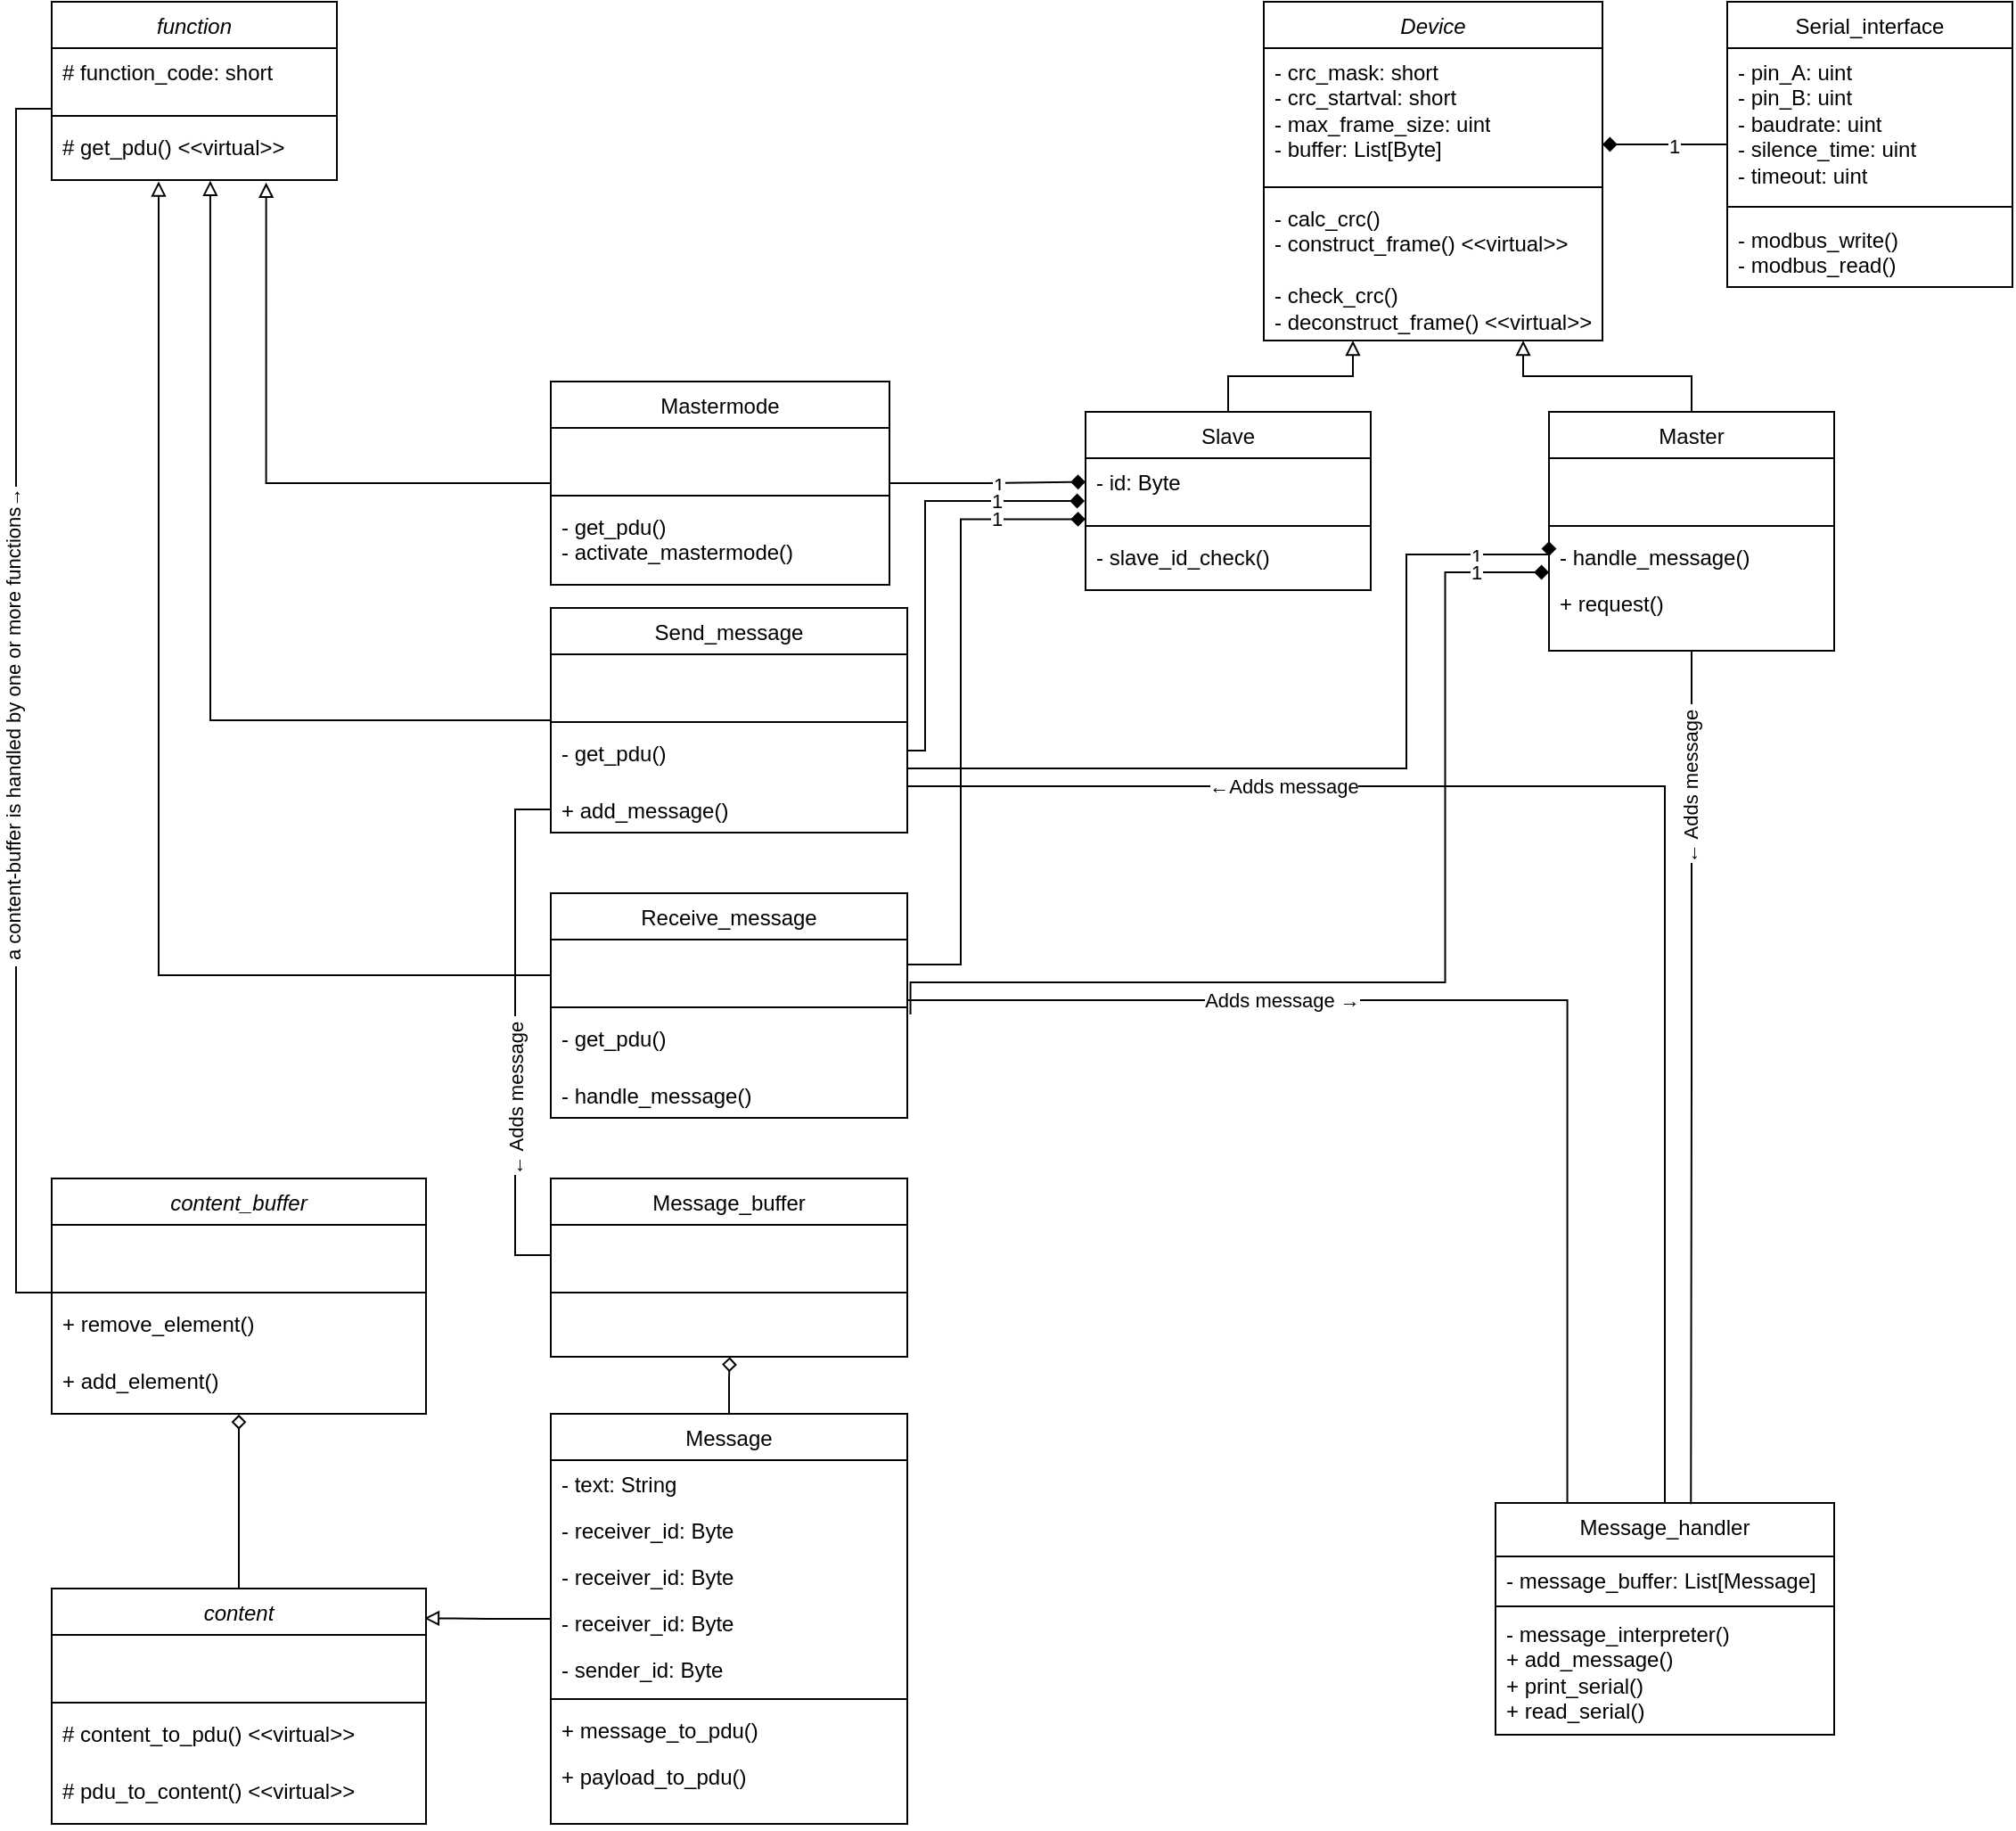 <mxfile version="24.5.3" type="github">
  <diagram id="C5RBs43oDa-KdzZeNtuy" name="Page-1">
    <mxGraphModel dx="1235" dy="670" grid="1" gridSize="10" guides="1" tooltips="1" connect="1" arrows="1" fold="1" page="1" pageScale="1" pageWidth="3300" pageHeight="4681" math="0" shadow="0">
      <root>
        <mxCell id="WIyWlLk6GJQsqaUBKTNV-0" />
        <mxCell id="WIyWlLk6GJQsqaUBKTNV-1" parent="WIyWlLk6GJQsqaUBKTNV-0" />
        <mxCell id="0T1XnAhTBll2UU8GzCWv-0" value="&lt;span style=&quot;font-weight: normal;&quot;&gt;&lt;i&gt;Device&lt;/i&gt;&lt;/span&gt;" style="swimlane;fontStyle=1;align=center;verticalAlign=top;childLayout=stackLayout;horizontal=1;startSize=26;horizontalStack=0;resizeParent=1;resizeParentMax=0;resizeLast=0;collapsible=1;marginBottom=0;whiteSpace=wrap;html=1;" parent="WIyWlLk6GJQsqaUBKTNV-1" vertex="1">
          <mxGeometry x="810" y="100" width="190" height="190" as="geometry" />
        </mxCell>
        <mxCell id="0T1XnAhTBll2UU8GzCWv-1" value="- crc_mask: short&lt;div&gt;- crc_startval: short&lt;/div&gt;&lt;div&gt;- max_frame_size: uint&lt;/div&gt;&lt;div&gt;- buffer: List[Byte]&lt;/div&gt;" style="text;strokeColor=none;fillColor=none;align=left;verticalAlign=top;spacingLeft=4;spacingRight=4;overflow=hidden;rotatable=0;points=[[0,0.5],[1,0.5]];portConstraint=eastwest;whiteSpace=wrap;html=1;" parent="0T1XnAhTBll2UU8GzCWv-0" vertex="1">
          <mxGeometry y="26" width="190" height="74" as="geometry" />
        </mxCell>
        <mxCell id="0T1XnAhTBll2UU8GzCWv-2" value="" style="line;strokeWidth=1;fillColor=none;align=left;verticalAlign=middle;spacingTop=-1;spacingLeft=3;spacingRight=3;rotatable=0;labelPosition=right;points=[];portConstraint=eastwest;strokeColor=inherit;" parent="0T1XnAhTBll2UU8GzCWv-0" vertex="1">
          <mxGeometry y="100" width="190" height="8" as="geometry" />
        </mxCell>
        <mxCell id="0T1XnAhTBll2UU8GzCWv-3" value="- calc_crc()&lt;div&gt;- construct_frame() &amp;lt;&amp;lt;virtual&amp;gt;&amp;gt;&lt;br&gt;&lt;/div&gt;&lt;div&gt;&lt;br&gt;&lt;/div&gt;&lt;div&gt;&lt;div&gt;- check_crc()&lt;/div&gt;&lt;div&gt;&lt;div&gt;- deconstruct_frame() &amp;lt;&amp;lt;virtual&amp;gt;&amp;gt;&lt;/div&gt;&lt;/div&gt;&lt;/div&gt;" style="text;strokeColor=none;fillColor=none;align=left;verticalAlign=top;spacingLeft=4;spacingRight=4;overflow=hidden;rotatable=0;points=[[0,0.5],[1,0.5]];portConstraint=eastwest;whiteSpace=wrap;html=1;" parent="0T1XnAhTBll2UU8GzCWv-0" vertex="1">
          <mxGeometry y="108" width="190" height="82" as="geometry" />
        </mxCell>
        <mxCell id="0T1XnAhTBll2UU8GzCWv-8" style="edgeStyle=orthogonalEdgeStyle;rounded=0;orthogonalLoop=1;jettySize=auto;html=1;endArrow=block;endFill=0;exitX=0.5;exitY=0;exitDx=0;exitDy=0;startArrow=none;startFill=0;" parent="WIyWlLk6GJQsqaUBKTNV-1" source="0T1XnAhTBll2UU8GzCWv-10" target="0T1XnAhTBll2UU8GzCWv-3" edge="1">
          <mxGeometry relative="1" as="geometry">
            <mxPoint x="740" y="440" as="sourcePoint" />
            <mxPoint x="890" y="380" as="targetPoint" />
            <Array as="points">
              <mxPoint x="790" y="310" />
              <mxPoint x="860" y="310" />
            </Array>
          </mxGeometry>
        </mxCell>
        <mxCell id="0T1XnAhTBll2UU8GzCWv-10" value="&lt;span style=&quot;font-weight: normal;&quot;&gt;Slave&lt;/span&gt;" style="swimlane;fontStyle=1;align=center;verticalAlign=top;childLayout=stackLayout;horizontal=1;startSize=26;horizontalStack=0;resizeParent=1;resizeParentMax=0;resizeLast=0;collapsible=1;marginBottom=0;whiteSpace=wrap;html=1;" parent="WIyWlLk6GJQsqaUBKTNV-1" vertex="1">
          <mxGeometry x="710" y="330" width="160" height="100" as="geometry" />
        </mxCell>
        <mxCell id="0T1XnAhTBll2UU8GzCWv-11" value="- id: Byte" style="text;strokeColor=none;fillColor=none;align=left;verticalAlign=top;spacingLeft=4;spacingRight=4;overflow=hidden;rotatable=0;points=[[0,0.5],[1,0.5]];portConstraint=eastwest;whiteSpace=wrap;html=1;" parent="0T1XnAhTBll2UU8GzCWv-10" vertex="1">
          <mxGeometry y="26" width="160" height="34" as="geometry" />
        </mxCell>
        <mxCell id="0T1XnAhTBll2UU8GzCWv-12" value="" style="line;strokeWidth=1;fillColor=none;align=left;verticalAlign=middle;spacingTop=-1;spacingLeft=3;spacingRight=3;rotatable=0;labelPosition=right;points=[];portConstraint=eastwest;strokeColor=inherit;" parent="0T1XnAhTBll2UU8GzCWv-10" vertex="1">
          <mxGeometry y="60" width="160" height="8" as="geometry" />
        </mxCell>
        <mxCell id="0T1XnAhTBll2UU8GzCWv-13" value="- slave_id_check()&lt;div&gt;&lt;br&gt;&lt;/div&gt;&lt;div&gt;&lt;br&gt;&lt;/div&gt;" style="text;strokeColor=none;fillColor=none;align=left;verticalAlign=top;spacingLeft=4;spacingRight=4;overflow=hidden;rotatable=0;points=[[0,0.5],[1,0.5]];portConstraint=eastwest;whiteSpace=wrap;html=1;" parent="0T1XnAhTBll2UU8GzCWv-10" vertex="1">
          <mxGeometry y="68" width="160" height="32" as="geometry" />
        </mxCell>
        <mxCell id="0T1XnAhTBll2UU8GzCWv-18" style="edgeStyle=orthogonalEdgeStyle;rounded=0;orthogonalLoop=1;jettySize=auto;html=1;endArrow=block;endFill=0;startArrow=none;startFill=0;entryX=0.766;entryY=1;entryDx=0;entryDy=0;entryPerimeter=0;" parent="WIyWlLk6GJQsqaUBKTNV-1" source="0T1XnAhTBll2UU8GzCWv-14" target="0T1XnAhTBll2UU8GzCWv-3" edge="1">
          <mxGeometry relative="1" as="geometry">
            <mxPoint x="956" y="300" as="targetPoint" />
            <Array as="points">
              <mxPoint x="1050" y="310" />
              <mxPoint x="955" y="310" />
            </Array>
          </mxGeometry>
        </mxCell>
        <mxCell id="0T1XnAhTBll2UU8GzCWv-14" value="&lt;span style=&quot;font-weight: normal;&quot;&gt;Master&lt;/span&gt;" style="swimlane;fontStyle=1;align=center;verticalAlign=top;childLayout=stackLayout;horizontal=1;startSize=26;horizontalStack=0;resizeParent=1;resizeParentMax=0;resizeLast=0;collapsible=1;marginBottom=0;whiteSpace=wrap;html=1;" parent="WIyWlLk6GJQsqaUBKTNV-1" vertex="1">
          <mxGeometry x="970" y="330" width="160" height="134" as="geometry" />
        </mxCell>
        <mxCell id="N3_kc9GpTuYt8x-B3Z9n-38" value="&amp;nbsp;" style="text;strokeColor=none;fillColor=none;align=left;verticalAlign=top;spacingLeft=4;spacingRight=4;overflow=hidden;rotatable=0;points=[[0,0.5],[1,0.5]];portConstraint=eastwest;whiteSpace=wrap;html=1;" parent="0T1XnAhTBll2UU8GzCWv-14" vertex="1">
          <mxGeometry y="26" width="160" height="34" as="geometry" />
        </mxCell>
        <mxCell id="0T1XnAhTBll2UU8GzCWv-16" value="" style="line;strokeWidth=1;fillColor=none;align=left;verticalAlign=middle;spacingTop=-1;spacingLeft=3;spacingRight=3;rotatable=0;labelPosition=right;points=[];portConstraint=eastwest;strokeColor=inherit;" parent="0T1XnAhTBll2UU8GzCWv-14" vertex="1">
          <mxGeometry y="60" width="160" height="8" as="geometry" />
        </mxCell>
        <mxCell id="0T1XnAhTBll2UU8GzCWv-84" value="- handle_message()" style="text;strokeColor=none;fillColor=none;align=left;verticalAlign=top;spacingLeft=4;spacingRight=4;overflow=hidden;rotatable=0;points=[[0,0.5],[1,0.5]];portConstraint=eastwest;whiteSpace=wrap;html=1;" parent="0T1XnAhTBll2UU8GzCWv-14" vertex="1">
          <mxGeometry y="68" width="160" height="26" as="geometry" />
        </mxCell>
        <mxCell id="0T1XnAhTBll2UU8GzCWv-17" value="+ request()" style="text;strokeColor=none;fillColor=none;align=left;verticalAlign=top;spacingLeft=4;spacingRight=4;overflow=hidden;rotatable=0;points=[[0,0.5],[1,0.5]];portConstraint=eastwest;whiteSpace=wrap;html=1;" parent="0T1XnAhTBll2UU8GzCWv-14" vertex="1">
          <mxGeometry y="94" width="160" height="40" as="geometry" />
        </mxCell>
        <mxCell id="0T1XnAhTBll2UU8GzCWv-23" value="" style="edgeStyle=orthogonalEdgeStyle;rounded=0;orthogonalLoop=1;jettySize=auto;html=1;endArrow=diamond;endFill=1;" parent="WIyWlLk6GJQsqaUBKTNV-1" source="0T1XnAhTBll2UU8GzCWv-19" edge="1">
          <mxGeometry relative="1" as="geometry">
            <mxPoint x="1000" y="180" as="targetPoint" />
            <Array as="points">
              <mxPoint x="1000" y="180" />
            </Array>
          </mxGeometry>
        </mxCell>
        <mxCell id="0T1XnAhTBll2UU8GzCWv-36" value="1" style="edgeLabel;html=1;align=center;verticalAlign=middle;resizable=0;points=[];" parent="0T1XnAhTBll2UU8GzCWv-23" vertex="1" connectable="0">
          <mxGeometry x="-0.126" y="1" relative="1" as="geometry">
            <mxPoint as="offset" />
          </mxGeometry>
        </mxCell>
        <mxCell id="0T1XnAhTBll2UU8GzCWv-19" value="&lt;span style=&quot;font-weight: 400;&quot;&gt;Serial_interface&lt;/span&gt;" style="swimlane;fontStyle=1;align=center;verticalAlign=top;childLayout=stackLayout;horizontal=1;startSize=26;horizontalStack=0;resizeParent=1;resizeParentMax=0;resizeLast=0;collapsible=1;marginBottom=0;whiteSpace=wrap;html=1;" parent="WIyWlLk6GJQsqaUBKTNV-1" vertex="1">
          <mxGeometry x="1070" y="100" width="160" height="160" as="geometry" />
        </mxCell>
        <mxCell id="0T1XnAhTBll2UU8GzCWv-20" value="&lt;div&gt;- pin_A: uint&lt;/div&gt;&lt;div&gt;- pin_B: uint&lt;/div&gt;&lt;div&gt;- baudrate: uint&lt;/div&gt;&lt;div&gt;- silence_time: uint&lt;/div&gt;&lt;div&gt;- timeout: uint&lt;/div&gt;" style="text;strokeColor=none;fillColor=none;align=left;verticalAlign=top;spacingLeft=4;spacingRight=4;overflow=hidden;rotatable=0;points=[[0,0.5],[1,0.5]];portConstraint=eastwest;whiteSpace=wrap;html=1;" parent="0T1XnAhTBll2UU8GzCWv-19" vertex="1">
          <mxGeometry y="26" width="160" height="84" as="geometry" />
        </mxCell>
        <mxCell id="0T1XnAhTBll2UU8GzCWv-21" value="" style="line;strokeWidth=1;fillColor=none;align=left;verticalAlign=middle;spacingTop=-1;spacingLeft=3;spacingRight=3;rotatable=0;labelPosition=right;points=[];portConstraint=eastwest;strokeColor=inherit;" parent="0T1XnAhTBll2UU8GzCWv-19" vertex="1">
          <mxGeometry y="110" width="160" height="10" as="geometry" />
        </mxCell>
        <mxCell id="0T1XnAhTBll2UU8GzCWv-22" value="- modbus_write()&lt;div&gt;- modbus_read()&lt;br&gt;&lt;/div&gt;" style="text;strokeColor=none;fillColor=none;align=left;verticalAlign=top;spacingLeft=4;spacingRight=4;overflow=hidden;rotatable=0;points=[[0,0.5],[1,0.5]];portConstraint=eastwest;whiteSpace=wrap;html=1;" parent="0T1XnAhTBll2UU8GzCWv-19" vertex="1">
          <mxGeometry y="120" width="160" height="40" as="geometry" />
        </mxCell>
        <mxCell id="0T1XnAhTBll2UU8GzCWv-24" value="&lt;i style=&quot;font-weight: normal;&quot;&gt;function&lt;/i&gt;" style="swimlane;fontStyle=1;align=center;verticalAlign=top;childLayout=stackLayout;horizontal=1;startSize=26;horizontalStack=0;resizeParent=1;resizeParentMax=0;resizeLast=0;collapsible=1;marginBottom=0;whiteSpace=wrap;html=1;" parent="WIyWlLk6GJQsqaUBKTNV-1" vertex="1">
          <mxGeometry x="130" y="100" width="160" height="100" as="geometry" />
        </mxCell>
        <mxCell id="0T1XnAhTBll2UU8GzCWv-25" value="# function_code: short&amp;nbsp;" style="text;strokeColor=none;fillColor=none;align=left;verticalAlign=top;spacingLeft=4;spacingRight=4;overflow=hidden;rotatable=0;points=[[0,0.5],[1,0.5]];portConstraint=eastwest;whiteSpace=wrap;html=1;" parent="0T1XnAhTBll2UU8GzCWv-24" vertex="1">
          <mxGeometry y="26" width="160" height="34" as="geometry" />
        </mxCell>
        <mxCell id="0T1XnAhTBll2UU8GzCWv-26" value="" style="line;strokeWidth=1;fillColor=none;align=left;verticalAlign=middle;spacingTop=-1;spacingLeft=3;spacingRight=3;rotatable=0;labelPosition=right;points=[];portConstraint=eastwest;strokeColor=inherit;" parent="0T1XnAhTBll2UU8GzCWv-24" vertex="1">
          <mxGeometry y="60" width="160" height="8" as="geometry" />
        </mxCell>
        <mxCell id="0T1XnAhTBll2UU8GzCWv-27" value="# get_pdu() &amp;lt;&amp;lt;virtual&amp;gt;&amp;gt;" style="text;strokeColor=none;fillColor=none;align=left;verticalAlign=top;spacingLeft=4;spacingRight=4;overflow=hidden;rotatable=0;points=[[0,0.5],[1,0.5]];portConstraint=eastwest;whiteSpace=wrap;html=1;" parent="0T1XnAhTBll2UU8GzCWv-24" vertex="1">
          <mxGeometry y="68" width="160" height="32" as="geometry" />
        </mxCell>
        <mxCell id="0T1XnAhTBll2UU8GzCWv-97" style="edgeStyle=orthogonalEdgeStyle;rounded=0;orthogonalLoop=1;jettySize=auto;html=1;entryX=1;entryY=0.5;entryDx=0;entryDy=0;endArrow=none;endFill=0;" parent="WIyWlLk6GJQsqaUBKTNV-1" source="0T1XnAhTBll2UU8GzCWv-41" target="0T1XnAhTBll2UU8GzCWv-58" edge="1">
          <mxGeometry relative="1" as="geometry">
            <Array as="points">
              <mxPoint x="1035" y="540" />
              <mxPoint x="610" y="540" />
            </Array>
          </mxGeometry>
        </mxCell>
        <mxCell id="0T1XnAhTBll2UU8GzCWv-98" value="←Adds message" style="edgeLabel;html=1;align=center;verticalAlign=middle;resizable=0;points=[];" parent="0T1XnAhTBll2UU8GzCWv-97" vertex="1" connectable="0">
          <mxGeometry x="0.147" y="2" relative="1" as="geometry">
            <mxPoint x="-133" y="-2" as="offset" />
          </mxGeometry>
        </mxCell>
        <mxCell id="0T1XnAhTBll2UU8GzCWv-41" value="&lt;span style=&quot;font-weight: normal;&quot;&gt;Message_handler&lt;/span&gt;" style="swimlane;fontStyle=1;align=center;verticalAlign=top;childLayout=stackLayout;horizontal=1;startSize=30;horizontalStack=0;resizeParent=1;resizeParentMax=0;resizeLast=0;collapsible=1;marginBottom=0;whiteSpace=wrap;html=1;" parent="WIyWlLk6GJQsqaUBKTNV-1" vertex="1">
          <mxGeometry x="940" y="942" width="190" height="130" as="geometry" />
        </mxCell>
        <mxCell id="0T1XnAhTBll2UU8GzCWv-44" value="- message_buffer: List[Message]" style="text;strokeColor=none;fillColor=none;align=left;verticalAlign=top;spacingLeft=4;spacingRight=4;overflow=hidden;rotatable=0;points=[[0,0.5],[1,0.5]];portConstraint=eastwest;whiteSpace=wrap;html=1;" parent="0T1XnAhTBll2UU8GzCWv-41" vertex="1">
          <mxGeometry y="30" width="190" height="26" as="geometry" />
        </mxCell>
        <mxCell id="0T1XnAhTBll2UU8GzCWv-42" value="" style="line;strokeWidth=1;fillColor=none;align=left;verticalAlign=middle;spacingTop=-1;spacingLeft=3;spacingRight=3;rotatable=0;labelPosition=right;points=[];portConstraint=eastwest;strokeColor=inherit;" parent="0T1XnAhTBll2UU8GzCWv-41" vertex="1">
          <mxGeometry y="56" width="190" height="4" as="geometry" />
        </mxCell>
        <mxCell id="0T1XnAhTBll2UU8GzCWv-43" value="&lt;div&gt;- message_interpreter()&lt;/div&gt;&lt;div&gt;+ add_message()&lt;/div&gt;+ print_serial()&lt;div&gt;+ read_serial()&lt;br&gt;&lt;div&gt;&lt;br&gt;&lt;/div&gt;&lt;/div&gt;" style="text;strokeColor=none;fillColor=none;align=left;verticalAlign=top;spacingLeft=4;spacingRight=4;overflow=hidden;rotatable=0;points=[[0,0.5],[1,0.5]];portConstraint=eastwest;whiteSpace=wrap;html=1;" parent="0T1XnAhTBll2UU8GzCWv-41" vertex="1">
          <mxGeometry y="60" width="190" height="70" as="geometry" />
        </mxCell>
        <mxCell id="0T1XnAhTBll2UU8GzCWv-76" style="edgeStyle=orthogonalEdgeStyle;rounded=0;orthogonalLoop=1;jettySize=auto;html=1;entryX=0.556;entryY=1.01;entryDx=0;entryDy=0;entryPerimeter=0;endArrow=block;endFill=0;" parent="WIyWlLk6GJQsqaUBKTNV-1" source="0T1XnAhTBll2UU8GzCWv-55" target="0T1XnAhTBll2UU8GzCWv-27" edge="1">
          <mxGeometry relative="1" as="geometry">
            <mxPoint x="220" y="320" as="targetPoint" />
            <Array as="points">
              <mxPoint x="219" y="503" />
            </Array>
          </mxGeometry>
        </mxCell>
        <mxCell id="0T1XnAhTBll2UU8GzCWv-55" value="&lt;span style=&quot;font-weight: normal;&quot;&gt;Send_message&lt;/span&gt;" style="swimlane;fontStyle=1;align=center;verticalAlign=top;childLayout=stackLayout;horizontal=1;startSize=26;horizontalStack=0;resizeParent=1;resizeParentMax=0;resizeLast=0;collapsible=1;marginBottom=0;whiteSpace=wrap;html=1;" parent="WIyWlLk6GJQsqaUBKTNV-1" vertex="1">
          <mxGeometry x="410" y="440" width="200" height="126" as="geometry" />
        </mxCell>
        <mxCell id="0T1XnAhTBll2UU8GzCWv-56" value="&amp;nbsp;" style="text;strokeColor=none;fillColor=none;align=left;verticalAlign=top;spacingLeft=4;spacingRight=4;overflow=hidden;rotatable=0;points=[[0,0.5],[1,0.5]];portConstraint=eastwest;whiteSpace=wrap;html=1;" parent="0T1XnAhTBll2UU8GzCWv-55" vertex="1">
          <mxGeometry y="26" width="200" height="34" as="geometry" />
        </mxCell>
        <mxCell id="0T1XnAhTBll2UU8GzCWv-57" value="" style="line;strokeWidth=1;fillColor=none;align=left;verticalAlign=middle;spacingTop=-1;spacingLeft=3;spacingRight=3;rotatable=0;labelPosition=right;points=[];portConstraint=eastwest;strokeColor=inherit;" parent="0T1XnAhTBll2UU8GzCWv-55" vertex="1">
          <mxGeometry y="60" width="200" height="8" as="geometry" />
        </mxCell>
        <mxCell id="0T1XnAhTBll2UU8GzCWv-58" value="- get_pdu()&amp;nbsp;&lt;div&gt;&lt;br&gt;&lt;/div&gt;" style="text;strokeColor=none;fillColor=none;align=left;verticalAlign=top;spacingLeft=4;spacingRight=4;overflow=hidden;rotatable=0;points=[[0,0.5],[1,0.5]];portConstraint=eastwest;whiteSpace=wrap;html=1;" parent="0T1XnAhTBll2UU8GzCWv-55" vertex="1">
          <mxGeometry y="68" width="200" height="32" as="geometry" />
        </mxCell>
        <mxCell id="0T1XnAhTBll2UU8GzCWv-59" value="+ add_message()" style="text;strokeColor=none;fillColor=none;align=left;verticalAlign=top;spacingLeft=4;spacingRight=4;overflow=hidden;rotatable=0;points=[[0,0.5],[1,0.5]];portConstraint=eastwest;whiteSpace=wrap;html=1;" parent="0T1XnAhTBll2UU8GzCWv-55" vertex="1">
          <mxGeometry y="100" width="200" height="26" as="geometry" />
        </mxCell>
        <mxCell id="0T1XnAhTBll2UU8GzCWv-75" style="edgeStyle=orthogonalEdgeStyle;rounded=0;orthogonalLoop=1;jettySize=auto;html=1;entryX=0.752;entryY=1.044;entryDx=0;entryDy=0;entryPerimeter=0;endArrow=block;endFill=0;" parent="WIyWlLk6GJQsqaUBKTNV-1" source="0T1XnAhTBll2UU8GzCWv-61" target="0T1XnAhTBll2UU8GzCWv-27" edge="1">
          <mxGeometry relative="1" as="geometry">
            <mxPoint x="250" y="320" as="targetPoint" />
            <Array as="points">
              <mxPoint x="250" y="370" />
            </Array>
          </mxGeometry>
        </mxCell>
        <mxCell id="0T1XnAhTBll2UU8GzCWv-61" value="&lt;span style=&quot;font-weight: 400;&quot;&gt;Mastermode&lt;/span&gt;" style="swimlane;fontStyle=1;align=center;verticalAlign=top;childLayout=stackLayout;horizontal=1;startSize=26;horizontalStack=0;resizeParent=1;resizeParentMax=0;resizeLast=0;collapsible=1;marginBottom=0;whiteSpace=wrap;html=1;" parent="WIyWlLk6GJQsqaUBKTNV-1" vertex="1">
          <mxGeometry x="410" y="313" width="190" height="114" as="geometry" />
        </mxCell>
        <mxCell id="N3_kc9GpTuYt8x-B3Z9n-36" value="&amp;nbsp;" style="text;strokeColor=none;fillColor=none;align=left;verticalAlign=top;spacingLeft=4;spacingRight=4;overflow=hidden;rotatable=0;points=[[0,0.5],[1,0.5]];portConstraint=eastwest;whiteSpace=wrap;html=1;" parent="0T1XnAhTBll2UU8GzCWv-61" vertex="1">
          <mxGeometry y="26" width="190" height="34" as="geometry" />
        </mxCell>
        <mxCell id="0T1XnAhTBll2UU8GzCWv-63" value="" style="line;strokeWidth=1;fillColor=none;align=left;verticalAlign=middle;spacingTop=-1;spacingLeft=3;spacingRight=3;rotatable=0;labelPosition=right;points=[];portConstraint=eastwest;strokeColor=inherit;" parent="0T1XnAhTBll2UU8GzCWv-61" vertex="1">
          <mxGeometry y="60" width="190" height="8" as="geometry" />
        </mxCell>
        <mxCell id="0T1XnAhTBll2UU8GzCWv-64" value="- get_pdu()&amp;nbsp;&lt;div&gt;- activate_mastermode()&lt;/div&gt;" style="text;strokeColor=none;fillColor=none;align=left;verticalAlign=top;spacingLeft=4;spacingRight=4;overflow=hidden;rotatable=0;points=[[0,0.5],[1,0.5]];portConstraint=eastwest;whiteSpace=wrap;html=1;" parent="0T1XnAhTBll2UU8GzCWv-61" vertex="1">
          <mxGeometry y="68" width="190" height="46" as="geometry" />
        </mxCell>
        <mxCell id="0T1XnAhTBll2UU8GzCWv-69" value="&lt;span style=&quot;font-weight: normal;&quot;&gt;Receive_message&lt;/span&gt;" style="swimlane;fontStyle=1;align=center;verticalAlign=top;childLayout=stackLayout;horizontal=1;startSize=26;horizontalStack=0;resizeParent=1;resizeParentMax=0;resizeLast=0;collapsible=1;marginBottom=0;whiteSpace=wrap;html=1;" parent="WIyWlLk6GJQsqaUBKTNV-1" vertex="1">
          <mxGeometry x="410" y="600" width="200" height="126" as="geometry" />
        </mxCell>
        <mxCell id="N3_kc9GpTuYt8x-B3Z9n-37" value="&amp;nbsp;" style="text;strokeColor=none;fillColor=none;align=left;verticalAlign=top;spacingLeft=4;spacingRight=4;overflow=hidden;rotatable=0;points=[[0,0.5],[1,0.5]];portConstraint=eastwest;whiteSpace=wrap;html=1;" parent="0T1XnAhTBll2UU8GzCWv-69" vertex="1">
          <mxGeometry y="26" width="200" height="34" as="geometry" />
        </mxCell>
        <mxCell id="0T1XnAhTBll2UU8GzCWv-71" value="" style="line;strokeWidth=1;fillColor=none;align=left;verticalAlign=middle;spacingTop=-1;spacingLeft=3;spacingRight=3;rotatable=0;labelPosition=right;points=[];portConstraint=eastwest;strokeColor=inherit;" parent="0T1XnAhTBll2UU8GzCWv-69" vertex="1">
          <mxGeometry y="60" width="200" height="8" as="geometry" />
        </mxCell>
        <mxCell id="0T1XnAhTBll2UU8GzCWv-72" value="- get_pdu()&amp;nbsp;&lt;div&gt;&lt;br&gt;&lt;/div&gt;" style="text;strokeColor=none;fillColor=none;align=left;verticalAlign=top;spacingLeft=4;spacingRight=4;overflow=hidden;rotatable=0;points=[[0,0.5],[1,0.5]];portConstraint=eastwest;whiteSpace=wrap;html=1;" parent="0T1XnAhTBll2UU8GzCWv-69" vertex="1">
          <mxGeometry y="68" width="200" height="32" as="geometry" />
        </mxCell>
        <mxCell id="0T1XnAhTBll2UU8GzCWv-73" value="- handle_message()" style="text;strokeColor=none;fillColor=none;align=left;verticalAlign=top;spacingLeft=4;spacingRight=4;overflow=hidden;rotatable=0;points=[[0,0.5],[1,0.5]];portConstraint=eastwest;whiteSpace=wrap;html=1;" parent="0T1XnAhTBll2UU8GzCWv-69" vertex="1">
          <mxGeometry y="100" width="200" height="26" as="geometry" />
        </mxCell>
        <mxCell id="0T1XnAhTBll2UU8GzCWv-77" style="edgeStyle=orthogonalEdgeStyle;rounded=0;orthogonalLoop=1;jettySize=auto;html=1;entryX=0.381;entryY=1.021;entryDx=0;entryDy=0;entryPerimeter=0;endArrow=block;endFill=0;" parent="WIyWlLk6GJQsqaUBKTNV-1" source="0T1XnAhTBll2UU8GzCWv-69" target="0T1XnAhTBll2UU8GzCWv-27" edge="1">
          <mxGeometry relative="1" as="geometry">
            <Array as="points">
              <mxPoint x="190" y="646" />
              <mxPoint x="190" y="201" />
            </Array>
          </mxGeometry>
        </mxCell>
        <mxCell id="0T1XnAhTBll2UU8GzCWv-78" style="edgeStyle=orthogonalEdgeStyle;rounded=0;orthogonalLoop=1;jettySize=auto;html=1;entryX=0;entryY=0.392;entryDx=0;entryDy=0;entryPerimeter=0;endArrow=diamond;endFill=1;" parent="WIyWlLk6GJQsqaUBKTNV-1" source="0T1XnAhTBll2UU8GzCWv-61" target="0T1XnAhTBll2UU8GzCWv-11" edge="1">
          <mxGeometry relative="1" as="geometry" />
        </mxCell>
        <mxCell id="0T1XnAhTBll2UU8GzCWv-83" value="1" style="edgeLabel;html=1;align=center;verticalAlign=middle;resizable=0;points=[];" parent="0T1XnAhTBll2UU8GzCWv-78" vertex="1" connectable="0">
          <mxGeometry x="0.409" relative="1" as="geometry">
            <mxPoint x="-17" y="1" as="offset" />
          </mxGeometry>
        </mxCell>
        <mxCell id="0T1XnAhTBll2UU8GzCWv-79" style="edgeStyle=orthogonalEdgeStyle;rounded=0;orthogonalLoop=1;jettySize=auto;html=1;endArrow=diamond;endFill=1;entryX=-0.003;entryY=0.706;entryDx=0;entryDy=0;entryPerimeter=0;" parent="WIyWlLk6GJQsqaUBKTNV-1" source="0T1XnAhTBll2UU8GzCWv-55" target="0T1XnAhTBll2UU8GzCWv-11" edge="1">
          <mxGeometry relative="1" as="geometry">
            <mxPoint x="690" y="380" as="targetPoint" />
            <Array as="points">
              <mxPoint x="620" y="520" />
              <mxPoint x="620" y="380" />
            </Array>
          </mxGeometry>
        </mxCell>
        <mxCell id="0T1XnAhTBll2UU8GzCWv-82" value="1" style="edgeLabel;html=1;align=center;verticalAlign=middle;resizable=0;points=[];" parent="0T1XnAhTBll2UU8GzCWv-79" vertex="1" connectable="0">
          <mxGeometry x="0.717" relative="1" as="geometry">
            <mxPoint x="-16" as="offset" />
          </mxGeometry>
        </mxCell>
        <mxCell id="0T1XnAhTBll2UU8GzCWv-80" style="edgeStyle=orthogonalEdgeStyle;rounded=0;orthogonalLoop=1;jettySize=auto;html=1;endArrow=diamond;endFill=1;entryX=0;entryY=1.006;entryDx=0;entryDy=0;entryPerimeter=0;" parent="WIyWlLk6GJQsqaUBKTNV-1" source="0T1XnAhTBll2UU8GzCWv-69" target="0T1XnAhTBll2UU8GzCWv-11" edge="1">
          <mxGeometry relative="1" as="geometry">
            <mxPoint x="700" y="390" as="targetPoint" />
            <Array as="points">
              <mxPoint x="640" y="640" />
              <mxPoint x="640" y="390" />
            </Array>
          </mxGeometry>
        </mxCell>
        <mxCell id="0T1XnAhTBll2UU8GzCWv-81" value="1" style="edgeLabel;html=1;align=center;verticalAlign=middle;resizable=0;points=[];" parent="0T1XnAhTBll2UU8GzCWv-80" vertex="1" connectable="0">
          <mxGeometry x="0.822" relative="1" as="geometry">
            <mxPoint x="-19" as="offset" />
          </mxGeometry>
        </mxCell>
        <mxCell id="0T1XnAhTBll2UU8GzCWv-85" style="edgeStyle=orthogonalEdgeStyle;rounded=0;orthogonalLoop=1;jettySize=auto;html=1;endArrow=none;endFill=0;entryX=0.212;entryY=-0.002;entryDx=0;entryDy=0;entryPerimeter=0;" parent="WIyWlLk6GJQsqaUBKTNV-1" source="0T1XnAhTBll2UU8GzCWv-69" target="0T1XnAhTBll2UU8GzCWv-41" edge="1">
          <mxGeometry relative="1" as="geometry">
            <mxPoint x="980" y="660" as="targetPoint" />
            <Array as="points">
              <mxPoint x="980" y="660" />
            </Array>
          </mxGeometry>
        </mxCell>
        <mxCell id="0T1XnAhTBll2UU8GzCWv-87" value="Adds message →" style="edgeLabel;html=1;align=center;verticalAlign=middle;resizable=0;points=[];" parent="0T1XnAhTBll2UU8GzCWv-85" vertex="1" connectable="0">
          <mxGeometry x="-0.086" y="-3" relative="1" as="geometry">
            <mxPoint x="-88" y="-3" as="offset" />
          </mxGeometry>
        </mxCell>
        <mxCell id="0T1XnAhTBll2UU8GzCWv-90" style="edgeStyle=orthogonalEdgeStyle;rounded=0;orthogonalLoop=1;jettySize=auto;html=1;entryX=0.577;entryY=0.005;entryDx=0;entryDy=0;entryPerimeter=0;endArrow=none;endFill=0;" parent="WIyWlLk6GJQsqaUBKTNV-1" source="0T1XnAhTBll2UU8GzCWv-14" target="0T1XnAhTBll2UU8GzCWv-41" edge="1">
          <mxGeometry relative="1" as="geometry" />
        </mxCell>
        <mxCell id="0T1XnAhTBll2UU8GzCWv-91" value="← Adds message&amp;nbsp;" style="edgeLabel;html=1;align=center;verticalAlign=middle;resizable=0;points=[];rotation=270;" parent="WIyWlLk6GJQsqaUBKTNV-1" vertex="1" connectable="0">
          <mxGeometry x="1060.005" y="540" as="geometry">
            <mxPoint x="1.0" y="-11" as="offset" />
          </mxGeometry>
        </mxCell>
        <mxCell id="N3_kc9GpTuYt8x-B3Z9n-34" value="" style="edgeStyle=orthogonalEdgeStyle;rounded=0;orthogonalLoop=1;jettySize=auto;html=1;entryX=0.502;entryY=1.006;entryDx=0;entryDy=0;entryPerimeter=0;endArrow=diamond;endFill=0;" parent="WIyWlLk6GJQsqaUBKTNV-1" source="N3_kc9GpTuYt8x-B3Z9n-0" target="N3_kc9GpTuYt8x-B3Z9n-33" edge="1">
          <mxGeometry relative="1" as="geometry" />
        </mxCell>
        <mxCell id="N3_kc9GpTuYt8x-B3Z9n-35" value="" style="edgeStyle=orthogonalEdgeStyle;rounded=0;orthogonalLoop=1;jettySize=auto;html=1;entryX=0.995;entryY=0.126;entryDx=0;entryDy=0;entryPerimeter=0;endArrow=block;endFill=0;" parent="WIyWlLk6GJQsqaUBKTNV-1" source="N3_kc9GpTuYt8x-B3Z9n-0" target="N3_kc9GpTuYt8x-B3Z9n-16" edge="1">
          <mxGeometry relative="1" as="geometry" />
        </mxCell>
        <mxCell id="N3_kc9GpTuYt8x-B3Z9n-0" value="&lt;span style=&quot;font-weight: 400;&quot;&gt;Message&lt;/span&gt;" style="swimlane;fontStyle=1;align=center;verticalAlign=top;childLayout=stackLayout;horizontal=1;startSize=26;horizontalStack=0;resizeParent=1;resizeParentMax=0;resizeLast=0;collapsible=1;marginBottom=0;whiteSpace=wrap;html=1;" parent="WIyWlLk6GJQsqaUBKTNV-1" vertex="1">
          <mxGeometry x="410" y="892" width="200" height="230" as="geometry" />
        </mxCell>
        <mxCell id="0T1XnAhTBll2UU8GzCWv-93" value="- text: String&amp;nbsp;" style="text;strokeColor=none;fillColor=none;align=left;verticalAlign=top;spacingLeft=4;spacingRight=4;overflow=hidden;rotatable=0;points=[[0,0.5],[1,0.5]];portConstraint=eastwest;whiteSpace=wrap;html=1;" parent="N3_kc9GpTuYt8x-B3Z9n-0" vertex="1">
          <mxGeometry y="26" width="200" height="26" as="geometry" />
        </mxCell>
        <mxCell id="N3_kc9GpTuYt8x-B3Z9n-11" value="- receiver_id: Byte" style="text;strokeColor=none;fillColor=none;align=left;verticalAlign=top;spacingLeft=4;spacingRight=4;overflow=hidden;rotatable=0;points=[[0,0.5],[1,0.5]];portConstraint=eastwest;whiteSpace=wrap;html=1;" parent="N3_kc9GpTuYt8x-B3Z9n-0" vertex="1">
          <mxGeometry y="52" width="200" height="26" as="geometry" />
        </mxCell>
        <mxCell id="N3_kc9GpTuYt8x-B3Z9n-13" value="- receiver_id: Byte" style="text;strokeColor=none;fillColor=none;align=left;verticalAlign=top;spacingLeft=4;spacingRight=4;overflow=hidden;rotatable=0;points=[[0,0.5],[1,0.5]];portConstraint=eastwest;whiteSpace=wrap;html=1;" parent="N3_kc9GpTuYt8x-B3Z9n-0" vertex="1">
          <mxGeometry y="78" width="200" height="26" as="geometry" />
        </mxCell>
        <mxCell id="0T1XnAhTBll2UU8GzCWv-96" value="- receiver_id: Byte" style="text;strokeColor=none;fillColor=none;align=left;verticalAlign=top;spacingLeft=4;spacingRight=4;overflow=hidden;rotatable=0;points=[[0,0.5],[1,0.5]];portConstraint=eastwest;whiteSpace=wrap;html=1;" parent="N3_kc9GpTuYt8x-B3Z9n-0" vertex="1">
          <mxGeometry y="104" width="200" height="26" as="geometry" />
        </mxCell>
        <mxCell id="0T1XnAhTBll2UU8GzCWv-94" value="- sender_id: Byte" style="text;strokeColor=none;fillColor=none;align=left;verticalAlign=top;spacingLeft=4;spacingRight=4;overflow=hidden;rotatable=0;points=[[0,0.5],[1,0.5]];portConstraint=eastwest;whiteSpace=wrap;html=1;" parent="N3_kc9GpTuYt8x-B3Z9n-0" vertex="1">
          <mxGeometry y="130" width="200" height="26" as="geometry" />
        </mxCell>
        <mxCell id="N3_kc9GpTuYt8x-B3Z9n-1" value="" style="line;strokeWidth=1;fillColor=none;align=left;verticalAlign=middle;spacingTop=-1;spacingLeft=3;spacingRight=3;rotatable=0;labelPosition=right;points=[];portConstraint=eastwest;strokeColor=inherit;" parent="N3_kc9GpTuYt8x-B3Z9n-0" vertex="1">
          <mxGeometry y="156" width="200" height="8" as="geometry" />
        </mxCell>
        <mxCell id="N3_kc9GpTuYt8x-B3Z9n-2" value="+ message_to_pdu()" style="text;strokeColor=none;fillColor=none;align=left;verticalAlign=top;spacingLeft=4;spacingRight=4;overflow=hidden;rotatable=0;points=[[0,0.5],[1,0.5]];portConstraint=eastwest;whiteSpace=wrap;html=1;" parent="N3_kc9GpTuYt8x-B3Z9n-0" vertex="1">
          <mxGeometry y="164" width="200" height="26" as="geometry" />
        </mxCell>
        <mxCell id="N3_kc9GpTuYt8x-B3Z9n-3" value="+ payload_to_pdu()" style="text;strokeColor=none;fillColor=none;align=left;verticalAlign=top;spacingLeft=4;spacingRight=4;overflow=hidden;rotatable=0;points=[[0,0.5],[1,0.5]];portConstraint=eastwest;whiteSpace=wrap;html=1;" parent="N3_kc9GpTuYt8x-B3Z9n-0" vertex="1">
          <mxGeometry y="190" width="200" height="40" as="geometry" />
        </mxCell>
        <mxCell id="N3_kc9GpTuYt8x-B3Z9n-4" style="edgeStyle=orthogonalEdgeStyle;rounded=0;orthogonalLoop=1;jettySize=auto;html=1;entryX=0;entryY=0.5;entryDx=0;entryDy=0;endArrow=diamond;endFill=1;" parent="WIyWlLk6GJQsqaUBKTNV-1" source="0T1XnAhTBll2UU8GzCWv-58" target="0T1XnAhTBll2UU8GzCWv-84" edge="1">
          <mxGeometry relative="1" as="geometry">
            <Array as="points">
              <mxPoint x="890" y="530" />
              <mxPoint x="890" y="410" />
              <mxPoint x="970" y="410" />
            </Array>
          </mxGeometry>
        </mxCell>
        <mxCell id="N3_kc9GpTuYt8x-B3Z9n-5" value="1" style="edgeLabel;html=1;align=center;verticalAlign=middle;resizable=0;points=[];" parent="N3_kc9GpTuYt8x-B3Z9n-4" vertex="1" connectable="0">
          <mxGeometry x="0.824" y="-1" relative="1" as="geometry">
            <mxPoint as="offset" />
          </mxGeometry>
        </mxCell>
        <mxCell id="N3_kc9GpTuYt8x-B3Z9n-6" style="edgeStyle=orthogonalEdgeStyle;rounded=0;orthogonalLoop=1;jettySize=auto;html=1;endArrow=diamond;endFill=1;entryX=-0.011;entryY=0.846;entryDx=0;entryDy=0;entryPerimeter=0;" parent="WIyWlLk6GJQsqaUBKTNV-1" edge="1">
          <mxGeometry relative="1" as="geometry">
            <mxPoint x="611.76" y="668" as="sourcePoint" />
            <mxPoint x="970" y="419.996" as="targetPoint" />
            <Array as="points">
              <mxPoint x="611.76" y="650" />
              <mxPoint x="911.76" y="650" />
              <mxPoint x="911.76" y="420" />
            </Array>
          </mxGeometry>
        </mxCell>
        <mxCell id="N3_kc9GpTuYt8x-B3Z9n-7" value="1" style="edgeLabel;html=1;align=center;verticalAlign=middle;resizable=0;points=[];" parent="N3_kc9GpTuYt8x-B3Z9n-6" vertex="1" connectable="0">
          <mxGeometry x="0.863" relative="1" as="geometry">
            <mxPoint as="offset" />
          </mxGeometry>
        </mxCell>
        <mxCell id="N3_kc9GpTuYt8x-B3Z9n-21" style="edgeStyle=orthogonalEdgeStyle;rounded=0;orthogonalLoop=1;jettySize=auto;html=1;endArrow=none;endFill=0;" parent="WIyWlLk6GJQsqaUBKTNV-1" edge="1">
          <mxGeometry relative="1" as="geometry">
            <mxPoint x="130" y="824" as="sourcePoint" />
            <mxPoint x="130" y="160" as="targetPoint" />
            <Array as="points">
              <mxPoint x="110" y="824" />
              <mxPoint x="110" y="160" />
              <mxPoint x="130" y="160" />
            </Array>
          </mxGeometry>
        </mxCell>
        <mxCell id="N3_kc9GpTuYt8x-B3Z9n-22" value="&amp;nbsp;a content-buffer is handled by one or more functions→" style="edgeLabel;html=1;align=center;verticalAlign=middle;resizable=0;points=[];rotation=-90;" parent="N3_kc9GpTuYt8x-B3Z9n-21" vertex="1" connectable="0">
          <mxGeometry x="-0.043" y="2" relative="1" as="geometry">
            <mxPoint as="offset" />
          </mxGeometry>
        </mxCell>
        <mxCell id="N3_kc9GpTuYt8x-B3Z9n-29" value="" style="edgeStyle=orthogonalEdgeStyle;rounded=0;orthogonalLoop=1;jettySize=auto;html=1;entryX=0.5;entryY=1.013;entryDx=0;entryDy=0;entryPerimeter=0;endArrow=diamond;endFill=0;" parent="WIyWlLk6GJQsqaUBKTNV-1" source="N3_kc9GpTuYt8x-B3Z9n-16" target="N3_kc9GpTuYt8x-B3Z9n-28" edge="1">
          <mxGeometry relative="1" as="geometry" />
        </mxCell>
        <mxCell id="N3_kc9GpTuYt8x-B3Z9n-16" value="&lt;i style=&quot;font-weight: normal;&quot;&gt;content&lt;/i&gt;" style="swimlane;fontStyle=1;align=center;verticalAlign=top;childLayout=stackLayout;horizontal=1;startSize=26;horizontalStack=0;resizeParent=1;resizeParentMax=0;resizeLast=0;collapsible=1;marginBottom=0;whiteSpace=wrap;html=1;" parent="WIyWlLk6GJQsqaUBKTNV-1" vertex="1">
          <mxGeometry x="130" y="990" width="210" height="132" as="geometry" />
        </mxCell>
        <mxCell id="N3_kc9GpTuYt8x-B3Z9n-17" value="&amp;nbsp;" style="text;strokeColor=none;fillColor=none;align=left;verticalAlign=top;spacingLeft=4;spacingRight=4;overflow=hidden;rotatable=0;points=[[0,0.5],[1,0.5]];portConstraint=eastwest;whiteSpace=wrap;html=1;" parent="N3_kc9GpTuYt8x-B3Z9n-16" vertex="1">
          <mxGeometry y="26" width="210" height="34" as="geometry" />
        </mxCell>
        <mxCell id="N3_kc9GpTuYt8x-B3Z9n-18" value="" style="line;strokeWidth=1;fillColor=none;align=left;verticalAlign=middle;spacingTop=-1;spacingLeft=3;spacingRight=3;rotatable=0;labelPosition=right;points=[];portConstraint=eastwest;strokeColor=inherit;" parent="N3_kc9GpTuYt8x-B3Z9n-16" vertex="1">
          <mxGeometry y="60" width="210" height="8" as="geometry" />
        </mxCell>
        <mxCell id="N3_kc9GpTuYt8x-B3Z9n-19" value="# content_to_pdu()&amp;nbsp;&amp;lt;&amp;lt;virtual&amp;gt;&amp;gt;" style="text;strokeColor=none;fillColor=none;align=left;verticalAlign=top;spacingLeft=4;spacingRight=4;overflow=hidden;rotatable=0;points=[[0,0.5],[1,0.5]];portConstraint=eastwest;whiteSpace=wrap;html=1;" parent="N3_kc9GpTuYt8x-B3Z9n-16" vertex="1">
          <mxGeometry y="68" width="210" height="32" as="geometry" />
        </mxCell>
        <mxCell id="N3_kc9GpTuYt8x-B3Z9n-23" value="# pdu_to_content()&amp;nbsp;&amp;lt;&amp;lt;virtual&amp;gt;&amp;gt;" style="text;strokeColor=none;fillColor=none;align=left;verticalAlign=top;spacingLeft=4;spacingRight=4;overflow=hidden;rotatable=0;points=[[0,0.5],[1,0.5]];portConstraint=eastwest;whiteSpace=wrap;html=1;" parent="N3_kc9GpTuYt8x-B3Z9n-16" vertex="1">
          <mxGeometry y="100" width="210" height="32" as="geometry" />
        </mxCell>
        <mxCell id="N3_kc9GpTuYt8x-B3Z9n-24" value="&lt;i style=&quot;font-weight: normal;&quot;&gt;content_buffer&lt;/i&gt;" style="swimlane;fontStyle=1;align=center;verticalAlign=top;childLayout=stackLayout;horizontal=1;startSize=26;horizontalStack=0;resizeParent=1;resizeParentMax=0;resizeLast=0;collapsible=1;marginBottom=0;whiteSpace=wrap;html=1;" parent="WIyWlLk6GJQsqaUBKTNV-1" vertex="1">
          <mxGeometry x="130" y="760" width="210" height="132" as="geometry" />
        </mxCell>
        <mxCell id="N3_kc9GpTuYt8x-B3Z9n-25" value="&amp;nbsp;" style="text;strokeColor=none;fillColor=none;align=left;verticalAlign=top;spacingLeft=4;spacingRight=4;overflow=hidden;rotatable=0;points=[[0,0.5],[1,0.5]];portConstraint=eastwest;whiteSpace=wrap;html=1;" parent="N3_kc9GpTuYt8x-B3Z9n-24" vertex="1">
          <mxGeometry y="26" width="210" height="34" as="geometry" />
        </mxCell>
        <mxCell id="N3_kc9GpTuYt8x-B3Z9n-26" value="" style="line;strokeWidth=1;fillColor=none;align=left;verticalAlign=middle;spacingTop=-1;spacingLeft=3;spacingRight=3;rotatable=0;labelPosition=right;points=[];portConstraint=eastwest;strokeColor=inherit;" parent="N3_kc9GpTuYt8x-B3Z9n-24" vertex="1">
          <mxGeometry y="60" width="210" height="8" as="geometry" />
        </mxCell>
        <mxCell id="N3_kc9GpTuYt8x-B3Z9n-40" value="+ remove_element()" style="text;strokeColor=none;fillColor=none;align=left;verticalAlign=top;spacingLeft=4;spacingRight=4;overflow=hidden;rotatable=0;points=[[0,0.5],[1,0.5]];portConstraint=eastwest;whiteSpace=wrap;html=1;" parent="N3_kc9GpTuYt8x-B3Z9n-24" vertex="1">
          <mxGeometry y="68" width="210" height="32" as="geometry" />
        </mxCell>
        <mxCell id="N3_kc9GpTuYt8x-B3Z9n-28" value="+ add_element()" style="text;strokeColor=none;fillColor=none;align=left;verticalAlign=top;spacingLeft=4;spacingRight=4;overflow=hidden;rotatable=0;points=[[0,0.5],[1,0.5]];portConstraint=eastwest;whiteSpace=wrap;html=1;" parent="N3_kc9GpTuYt8x-B3Z9n-24" vertex="1">
          <mxGeometry y="100" width="210" height="32" as="geometry" />
        </mxCell>
        <mxCell id="N3_kc9GpTuYt8x-B3Z9n-30" value="&lt;span style=&quot;font-weight: normal;&quot;&gt;Message_buffer&lt;/span&gt;" style="swimlane;fontStyle=1;align=center;verticalAlign=top;childLayout=stackLayout;horizontal=1;startSize=26;horizontalStack=0;resizeParent=1;resizeParentMax=0;resizeLast=0;collapsible=1;marginBottom=0;whiteSpace=wrap;html=1;" parent="WIyWlLk6GJQsqaUBKTNV-1" vertex="1">
          <mxGeometry x="410" y="760" width="200" height="100" as="geometry" />
        </mxCell>
        <mxCell id="N3_kc9GpTuYt8x-B3Z9n-31" value="&amp;nbsp;" style="text;strokeColor=none;fillColor=none;align=left;verticalAlign=top;spacingLeft=4;spacingRight=4;overflow=hidden;rotatable=0;points=[[0,0.5],[1,0.5]];portConstraint=eastwest;whiteSpace=wrap;html=1;" parent="N3_kc9GpTuYt8x-B3Z9n-30" vertex="1">
          <mxGeometry y="26" width="200" height="34" as="geometry" />
        </mxCell>
        <mxCell id="N3_kc9GpTuYt8x-B3Z9n-32" value="" style="line;strokeWidth=1;fillColor=none;align=left;verticalAlign=middle;spacingTop=-1;spacingLeft=3;spacingRight=3;rotatable=0;labelPosition=right;points=[];portConstraint=eastwest;strokeColor=inherit;" parent="N3_kc9GpTuYt8x-B3Z9n-30" vertex="1">
          <mxGeometry y="60" width="200" height="8" as="geometry" />
        </mxCell>
        <mxCell id="N3_kc9GpTuYt8x-B3Z9n-33" value="&amp;nbsp;" style="text;strokeColor=none;fillColor=none;align=left;verticalAlign=top;spacingLeft=4;spacingRight=4;overflow=hidden;rotatable=0;points=[[0,0.5],[1,0.5]];portConstraint=eastwest;whiteSpace=wrap;html=1;" parent="N3_kc9GpTuYt8x-B3Z9n-30" vertex="1">
          <mxGeometry y="68" width="200" height="32" as="geometry" />
        </mxCell>
        <mxCell id="itqFARgkTjLYA3kgSKeQ-0" style="edgeStyle=orthogonalEdgeStyle;rounded=0;orthogonalLoop=1;jettySize=auto;html=1;entryX=0;entryY=0.5;entryDx=0;entryDy=0;endArrow=none;endFill=0;" edge="1" parent="WIyWlLk6GJQsqaUBKTNV-1" source="0T1XnAhTBll2UU8GzCWv-59" target="N3_kc9GpTuYt8x-B3Z9n-31">
          <mxGeometry relative="1" as="geometry" />
        </mxCell>
        <mxCell id="itqFARgkTjLYA3kgSKeQ-1" value="← Adds message&amp;nbsp;" style="edgeLabel;html=1;align=center;verticalAlign=middle;resizable=0;points=[];rotation=-90;" vertex="1" connectable="0" parent="itqFARgkTjLYA3kgSKeQ-0">
          <mxGeometry x="0.261" y="2" relative="1" as="geometry">
            <mxPoint x="-2" y="-2" as="offset" />
          </mxGeometry>
        </mxCell>
      </root>
    </mxGraphModel>
  </diagram>
</mxfile>
